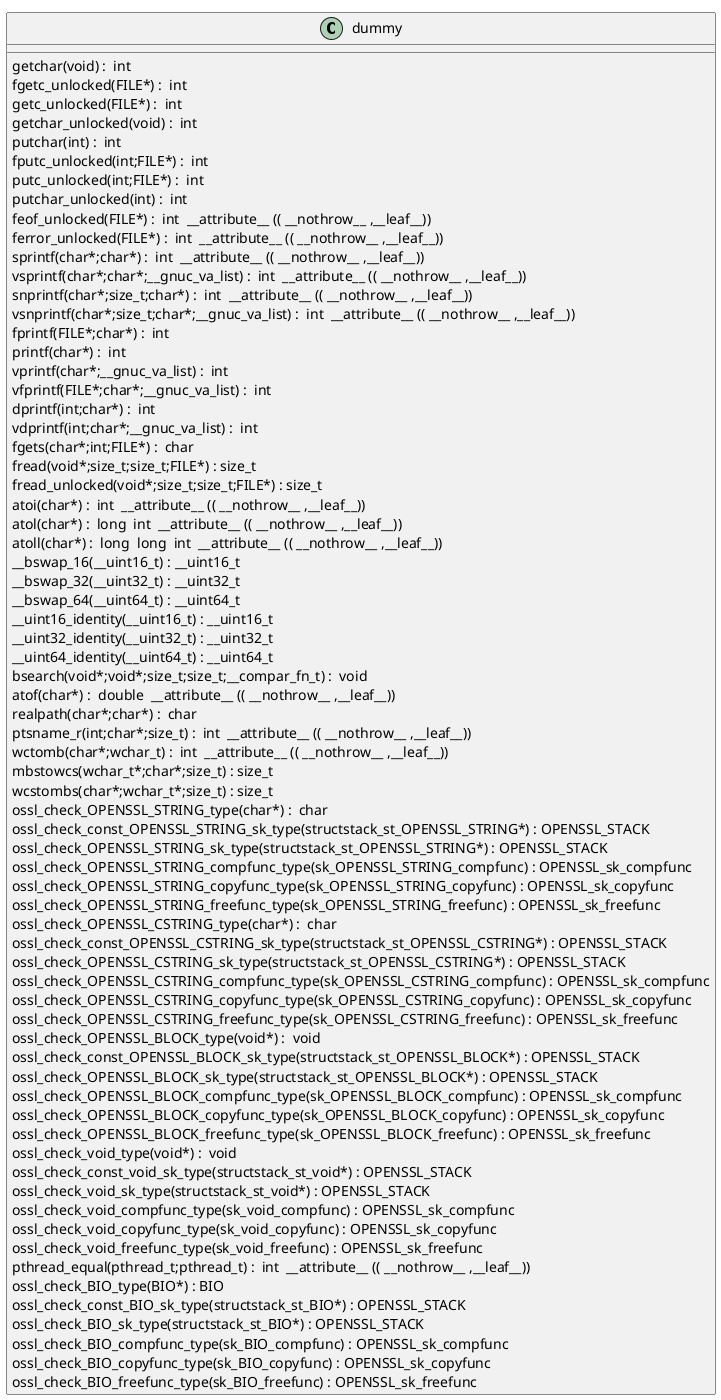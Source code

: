 @startuml
!pragma layout smetana
class dummy {
getchar(void) :  int  [[[./../../.././qc/apps/lib/log.c.html#907]]]
fgetc_unlocked(FILE*) :  int  [[[./../../.././qc/apps/lib/log.c.html#916]]]
getc_unlocked(FILE*) :  int  [[[./../../.././qc/apps/lib/log.c.html#926]]]
getchar_unlocked(void) :  int  [[[./../../.././qc/apps/lib/log.c.html#933]]]
putchar(int) :  int  [[[./../../.././qc/apps/lib/log.c.html#942]]]
fputc_unlocked(int;FILE*) :  int  [[[./../../.././qc/apps/lib/log.c.html#951]]]
putc_unlocked(int;FILE*) :  int  [[[./../../.././qc/apps/lib/log.c.html#961]]]
putchar_unlocked(int) :  int  [[[./../../.././qc/apps/lib/log.c.html#968]]]
feof_unlocked(FILE*) :  int  __attribute__ (( __nothrow__ ,__leaf__)) [[[./../../.././qc/apps/lib/log.c.html#974]]]
ferror_unlocked(FILE*) :  int  __attribute__ (( __nothrow__ ,__leaf__)) [[[./../../.././qc/apps/lib/log.c.html#981]]]
sprintf(char*;char*) :  int  __attribute__ (( __nothrow__ ,__leaf__)) [[[./../../.././qc/apps/lib/log.c.html#1000]]]
vsprintf(char*;char*;__gnuc_va_list) :  int  __attribute__ (( __nothrow__ ,__leaf__)) [[[./../../.././qc/apps/lib/log.c.html#1013]]]
snprintf(char*;size_t;char*) :  int  __attribute__ (( __nothrow__ ,__leaf__)) [[[./../../.././qc/apps/lib/log.c.html#1032]]]
vsnprintf(char*;size_t;char*;__gnuc_va_list) :  int  __attribute__ (( __nothrow__ ,__leaf__)) [[[./../../.././qc/apps/lib/log.c.html#1046]]]
fprintf(FILE*;char*) :  int  [[[./../../.././qc/apps/lib/log.c.html#1067]]]
printf(char*) :  int  [[[./../../.././qc/apps/lib/log.c.html#1074]]]
vprintf(char*;__gnuc_va_list) :  int  [[[./../../.././qc/apps/lib/log.c.html#1086]]]
vfprintf(FILE*;char*;__gnuc_va_list) :  int  [[[./../../.././qc/apps/lib/log.c.html#1096]]]
dprintf(int;char*) :  int  [[[./../../.././qc/apps/lib/log.c.html#1111]]]
vdprintf(int;char*;__gnuc_va_list) :  int  [[[./../../.././qc/apps/lib/log.c.html#1122]]]
fgets(char*;int;FILE*) :  char  [[[./../../.././qc/apps/lib/log.c.html#1141]]]
fread(void*;size_t;size_t;FILE*) : size_t [[[./../../.././qc/apps/lib/log.c.html#1167]]]
fread_unlocked(void*;size_t;size_t;FILE*) : size_t [[[./../../.././qc/apps/lib/log.c.html#1194]]]
atoi(char*) :  int  __attribute__ (( __nothrow__ ,__leaf__)) [[[./../../.././qc/apps/lib/log.c.html#1366]]]
atol(char*) :  long  int  __attribute__ (( __nothrow__ ,__leaf__)) [[[./../../.././qc/apps/lib/log.c.html#1371]]]
atoll(char*) :  long  long  int  __attribute__ (( __nothrow__ ,__leaf__)) [[[./../../.././qc/apps/lib/log.c.html#1378]]]
__bswap_16(__uint16_t) : __uint16_t [[[./../../.././qc/apps/lib/log.c.html#1525]]]
__bswap_32(__uint32_t) : __uint32_t [[[./../../.././qc/apps/lib/log.c.html#1540]]]
__bswap_64(__uint64_t) : __uint64_t [[[./../../.././qc/apps/lib/log.c.html#1550]]]
__uint16_identity(__uint16_t) : __uint16_t [[[./../../.././qc/apps/lib/log.c.html#1562]]]
__uint32_identity(__uint32_t) : __uint32_t [[[./../../.././qc/apps/lib/log.c.html#1568]]]
__uint64_identity(__uint64_t) : __uint64_t [[[./../../.././qc/apps/lib/log.c.html#1574]]]
bsearch(void*;void*;size_t;size_t;__compar_fn_t) :  void  [[[./../../.././qc/apps/lib/log.c.html#2242]]]
atof(char*) :  double  __attribute__ (( __nothrow__ ,__leaf__)) [[[./../../.././qc/apps/lib/log.c.html#19025]]]
realpath(char*;char*) :  char  [[[./../../.././qc/apps/lib/log.c.html#1]]]
ptsname_r(int;char*;size_t) :  int  __attribute__ (( __nothrow__ ,__leaf__)) [[[./../../.././qc/apps/lib/log.c.html#1]]]
wctomb(char*;wchar_t) :  int  __attribute__ (( __nothrow__ ,__leaf__)) [[[./../../.././qc/apps/lib/log.c.html#1]]]
mbstowcs(wchar_t*;char*;size_t) : size_t [[[./../../.././qc/apps/lib/log.c.html#1]]]
wcstombs(char*;wchar_t*;size_t) : size_t [[[./../../.././qc/apps/lib/log.c.html#1]]]
ossl_check_OPENSSL_STRING_type(char*) :  char  [[[./../../.././qc/apps/lib/log.c.html#1]]]
ossl_check_const_OPENSSL_STRING_sk_type(structstack_st_OPENSSL_STRING*) : OPENSSL_STACK [[[./../../.././qc/apps/lib/log.c.html#1]]]
ossl_check_OPENSSL_STRING_sk_type(structstack_st_OPENSSL_STRING*) : OPENSSL_STACK [[[./../../.././qc/apps/lib/log.c.html#1]]]
ossl_check_OPENSSL_STRING_compfunc_type(sk_OPENSSL_STRING_compfunc) : OPENSSL_sk_compfunc [[[./../../.././qc/apps/lib/log.c.html#1]]]
ossl_check_OPENSSL_STRING_copyfunc_type(sk_OPENSSL_STRING_copyfunc) : OPENSSL_sk_copyfunc [[[./../../.././qc/apps/lib/log.c.html#1]]]
ossl_check_OPENSSL_STRING_freefunc_type(sk_OPENSSL_STRING_freefunc) : OPENSSL_sk_freefunc [[[./../../.././qc/apps/lib/log.c.html#1]]]
ossl_check_OPENSSL_CSTRING_type(char*) :  char  [[[./../../.././qc/apps/lib/log.c.html#1]]]
ossl_check_const_OPENSSL_CSTRING_sk_type(structstack_st_OPENSSL_CSTRING*) : OPENSSL_STACK [[[./../../.././qc/apps/lib/log.c.html#1]]]
ossl_check_OPENSSL_CSTRING_sk_type(structstack_st_OPENSSL_CSTRING*) : OPENSSL_STACK [[[./../../.././qc/apps/lib/log.c.html#1]]]
ossl_check_OPENSSL_CSTRING_compfunc_type(sk_OPENSSL_CSTRING_compfunc) : OPENSSL_sk_compfunc [[[./../../.././qc/apps/lib/log.c.html#1]]]
ossl_check_OPENSSL_CSTRING_copyfunc_type(sk_OPENSSL_CSTRING_copyfunc) : OPENSSL_sk_copyfunc [[[./../../.././qc/apps/lib/log.c.html#1]]]
ossl_check_OPENSSL_CSTRING_freefunc_type(sk_OPENSSL_CSTRING_freefunc) : OPENSSL_sk_freefunc [[[./../../.././qc/apps/lib/log.c.html#1]]]
ossl_check_OPENSSL_BLOCK_type(void*) :  void  [[[./../../.././qc/apps/lib/log.c.html#1]]]
ossl_check_const_OPENSSL_BLOCK_sk_type(structstack_st_OPENSSL_BLOCK*) : OPENSSL_STACK [[[./../../.././qc/apps/lib/log.c.html#1]]]
ossl_check_OPENSSL_BLOCK_sk_type(structstack_st_OPENSSL_BLOCK*) : OPENSSL_STACK [[[./../../.././qc/apps/lib/log.c.html#1]]]
ossl_check_OPENSSL_BLOCK_compfunc_type(sk_OPENSSL_BLOCK_compfunc) : OPENSSL_sk_compfunc [[[./../../.././qc/apps/lib/log.c.html#1]]]
ossl_check_OPENSSL_BLOCK_copyfunc_type(sk_OPENSSL_BLOCK_copyfunc) : OPENSSL_sk_copyfunc [[[./../../.././qc/apps/lib/log.c.html#1]]]
ossl_check_OPENSSL_BLOCK_freefunc_type(sk_OPENSSL_BLOCK_freefunc) : OPENSSL_sk_freefunc [[[./../../.././qc/apps/lib/log.c.html#1]]]
ossl_check_void_type(void*) :  void  [[[./../../.././qc/apps/lib/log.c.html#1]]]
ossl_check_const_void_sk_type(structstack_st_void*) : OPENSSL_STACK [[[./../../.././qc/apps/lib/log.c.html#1]]]
ossl_check_void_sk_type(structstack_st_void*) : OPENSSL_STACK [[[./../../.././qc/apps/lib/log.c.html#1]]]
ossl_check_void_compfunc_type(sk_void_compfunc) : OPENSSL_sk_compfunc [[[./../../.././qc/apps/lib/log.c.html#1]]]
ossl_check_void_copyfunc_type(sk_void_copyfunc) : OPENSSL_sk_copyfunc [[[./../../.././qc/apps/lib/log.c.html#1]]]
ossl_check_void_freefunc_type(sk_void_freefunc) : OPENSSL_sk_freefunc [[[./../../.././qc/apps/lib/log.c.html#1]]]
pthread_equal(pthread_t;pthread_t) :  int  __attribute__ (( __nothrow__ ,__leaf__)) [[[./../../.././qc/apps/lib/log.c.html#1]]]
ossl_check_BIO_type(BIO*) : BIO [[[./../../.././qc/apps/lib/log.c.html#1]]]
ossl_check_const_BIO_sk_type(structstack_st_BIO*) : OPENSSL_STACK [[[./../../.././qc/apps/lib/log.c.html#1]]]
ossl_check_BIO_sk_type(structstack_st_BIO*) : OPENSSL_STACK [[[./../../.././qc/apps/lib/log.c.html#1]]]
ossl_check_BIO_compfunc_type(sk_BIO_compfunc) : OPENSSL_sk_compfunc [[[./../../.././qc/apps/lib/log.c.html#1]]]
ossl_check_BIO_copyfunc_type(sk_BIO_copyfunc) : OPENSSL_sk_copyfunc [[[./../../.././qc/apps/lib/log.c.html#1]]]
ossl_check_BIO_freefunc_type(sk_BIO_freefunc) : OPENSSL_sk_freefunc [[[./../../.././qc/apps/lib/log.c.html#1]]]
} 
@enduml
